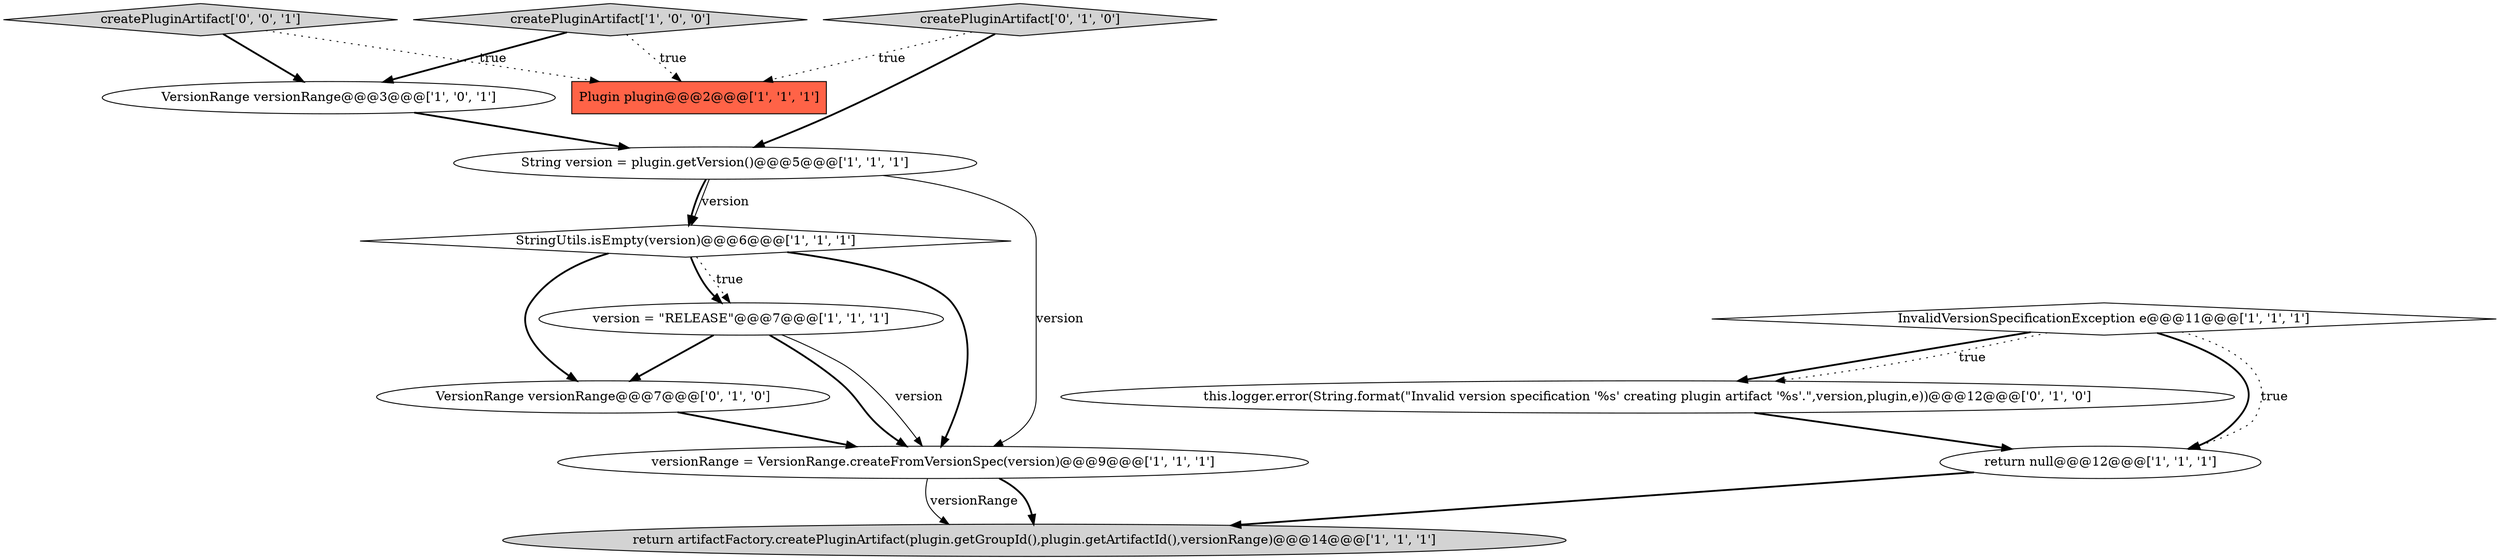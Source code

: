 digraph {
7 [style = filled, label = "String version = plugin.getVersion()@@@5@@@['1', '1', '1']", fillcolor = white, shape = ellipse image = "AAA0AAABBB1BBB"];
10 [style = filled, label = "this.logger.error(String.format(\"Invalid version specification '%s' creating plugin artifact '%s'.\",version,plugin,e))@@@12@@@['0', '1', '0']", fillcolor = white, shape = ellipse image = "AAA1AAABBB2BBB"];
12 [style = filled, label = "VersionRange versionRange@@@7@@@['0', '1', '0']", fillcolor = white, shape = ellipse image = "AAA1AAABBB2BBB"];
5 [style = filled, label = "return artifactFactory.createPluginArtifact(plugin.getGroupId(),plugin.getArtifactId(),versionRange)@@@14@@@['1', '1', '1']", fillcolor = lightgray, shape = ellipse image = "AAA0AAABBB1BBB"];
0 [style = filled, label = "version = \"RELEASE\"@@@7@@@['1', '1', '1']", fillcolor = white, shape = ellipse image = "AAA0AAABBB1BBB"];
3 [style = filled, label = "VersionRange versionRange@@@3@@@['1', '0', '1']", fillcolor = white, shape = ellipse image = "AAA0AAABBB1BBB"];
1 [style = filled, label = "createPluginArtifact['1', '0', '0']", fillcolor = lightgray, shape = diamond image = "AAA0AAABBB1BBB"];
11 [style = filled, label = "createPluginArtifact['0', '1', '0']", fillcolor = lightgray, shape = diamond image = "AAA0AAABBB2BBB"];
8 [style = filled, label = "versionRange = VersionRange.createFromVersionSpec(version)@@@9@@@['1', '1', '1']", fillcolor = white, shape = ellipse image = "AAA0AAABBB1BBB"];
9 [style = filled, label = "StringUtils.isEmpty(version)@@@6@@@['1', '1', '1']", fillcolor = white, shape = diamond image = "AAA0AAABBB1BBB"];
6 [style = filled, label = "InvalidVersionSpecificationException e@@@11@@@['1', '1', '1']", fillcolor = white, shape = diamond image = "AAA0AAABBB1BBB"];
13 [style = filled, label = "createPluginArtifact['0', '0', '1']", fillcolor = lightgray, shape = diamond image = "AAA0AAABBB3BBB"];
4 [style = filled, label = "return null@@@12@@@['1', '1', '1']", fillcolor = white, shape = ellipse image = "AAA0AAABBB1BBB"];
2 [style = filled, label = "Plugin plugin@@@2@@@['1', '1', '1']", fillcolor = tomato, shape = box image = "AAA0AAABBB1BBB"];
11->2 [style = dotted, label="true"];
8->5 [style = bold, label=""];
6->4 [style = bold, label=""];
9->0 [style = dotted, label="true"];
7->9 [style = bold, label=""];
4->5 [style = bold, label=""];
0->8 [style = bold, label=""];
9->0 [style = bold, label=""];
3->7 [style = bold, label=""];
8->5 [style = solid, label="versionRange"];
11->7 [style = bold, label=""];
6->10 [style = bold, label=""];
6->4 [style = dotted, label="true"];
0->8 [style = solid, label="version"];
1->3 [style = bold, label=""];
13->2 [style = dotted, label="true"];
6->10 [style = dotted, label="true"];
0->12 [style = bold, label=""];
10->4 [style = bold, label=""];
7->8 [style = solid, label="version"];
13->3 [style = bold, label=""];
1->2 [style = dotted, label="true"];
9->8 [style = bold, label=""];
7->9 [style = solid, label="version"];
12->8 [style = bold, label=""];
9->12 [style = bold, label=""];
}
